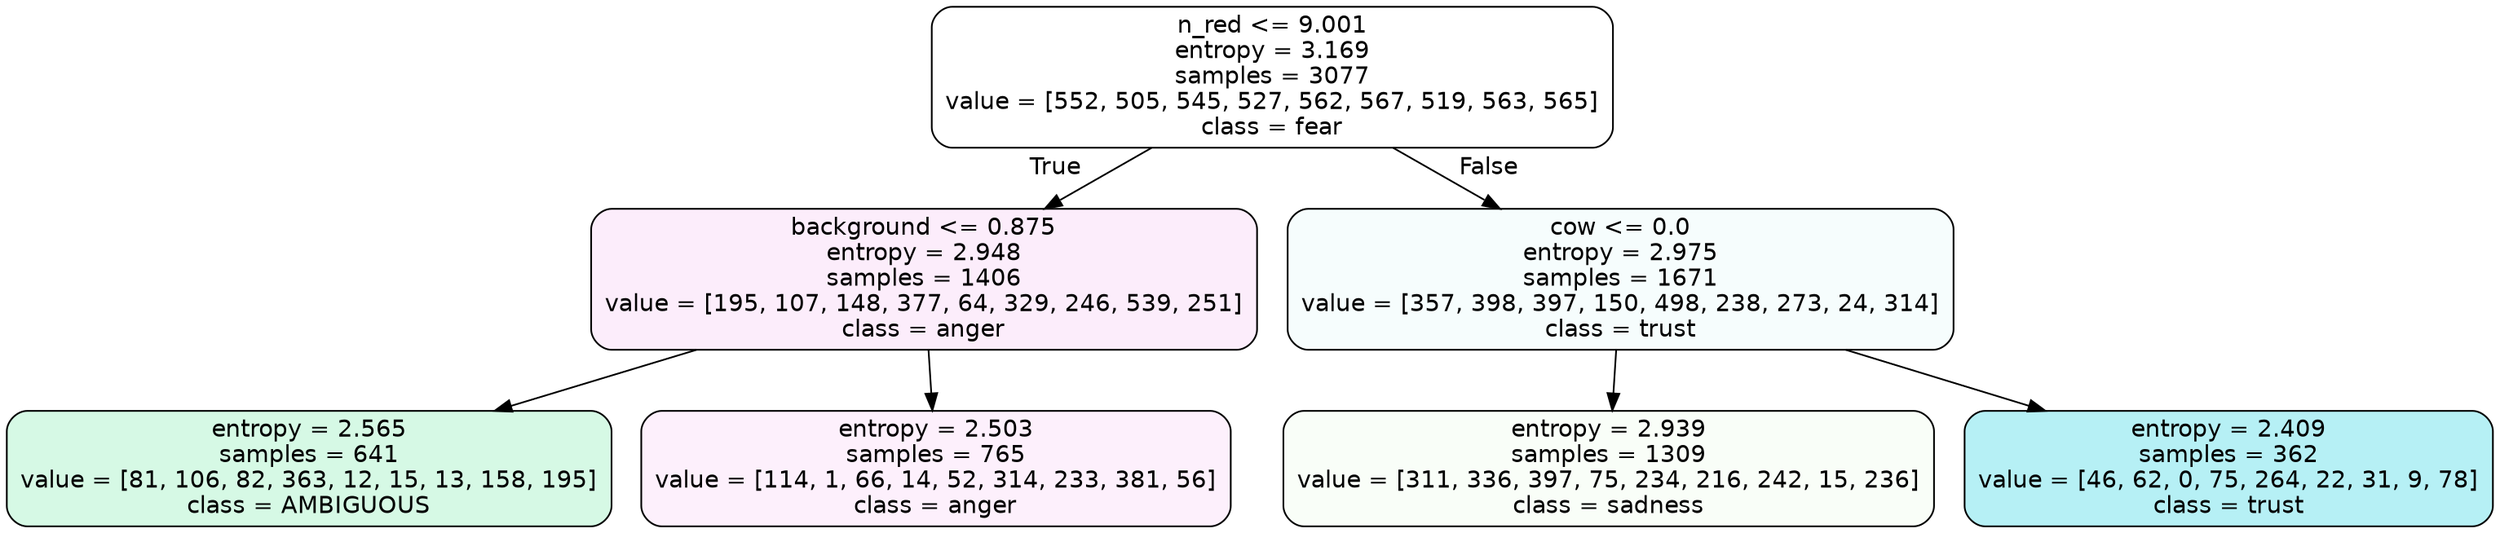 digraph Tree {
node [shape=box, style="filled, rounded", color="black", fontname=helvetica] ;
edge [fontname=helvetica] ;
0 [label="n_red <= 9.001\nentropy = 3.169\nsamples = 3077\nvalue = [552, 505, 545, 527, 562, 567, 519, 563, 565]\nclass = fear", fillcolor="#3964e500"] ;
1 [label="background <= 0.875\nentropy = 2.948\nsamples = 1406\nvalue = [195, 107, 148, 377, 64, 329, 246, 539, 251]\nclass = anger", fillcolor="#e539d716"] ;
0 -> 1 [labeldistance=2.5, labelangle=45, headlabel="True"] ;
2 [label="entropy = 2.565\nsamples = 641\nvalue = [81, 106, 82, 363, 12, 15, 13, 158, 195]\nclass = AMBIGUOUS", fillcolor="#39e58134"] ;
1 -> 2 ;
3 [label="entropy = 2.503\nsamples = 765\nvalue = [114, 1, 66, 14, 52, 314, 233, 381, 56]\nclass = anger", fillcolor="#e539d713"] ;
1 -> 3 ;
4 [label="cow <= 0.0\nentropy = 2.975\nsamples = 1671\nvalue = [357, 398, 397, 150, 498, 238, 273, 24, 314]\nclass = trust", fillcolor="#39d7e50b"] ;
0 -> 4 [labeldistance=2.5, labelangle=-45, headlabel="False"] ;
5 [label="entropy = 2.939\nsamples = 1309\nvalue = [311, 336, 397, 75, 234, 216, 242, 15, 236]\nclass = sadness", fillcolor="#64e53909"] ;
4 -> 5 ;
6 [label="entropy = 2.409\nsamples = 362\nvalue = [46, 62, 0, 75, 264, 22, 31, 9, 78]\nclass = trust", fillcolor="#39d7e55d"] ;
4 -> 6 ;
}
